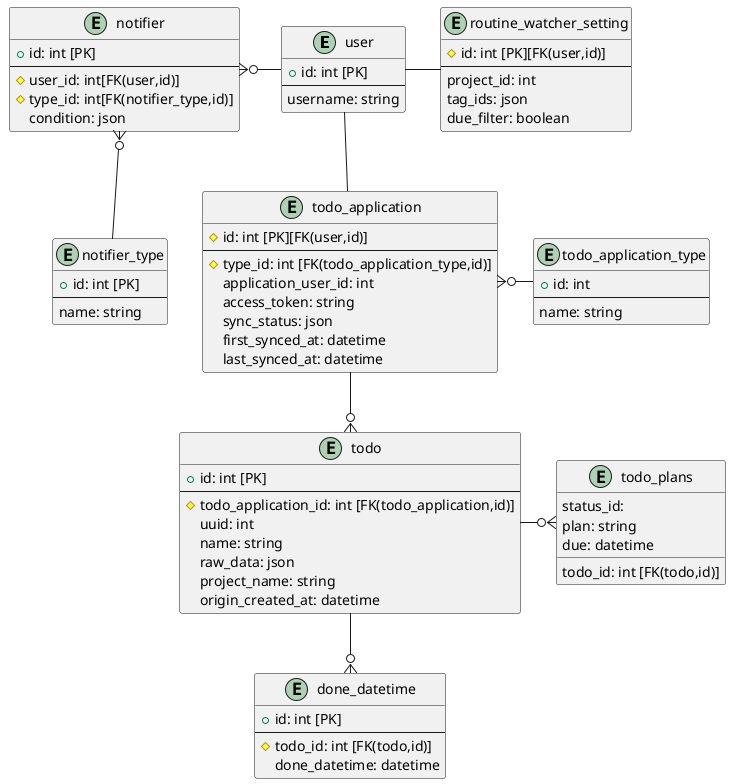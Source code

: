@startuml
'https://plantuml.com/class-diagram

hide empty members

entity user {
+id: int [PK]
--
username: string
}

entity todo_application {
# id: int [PK][FK(user,id)]
--
# type_id: int [FK(todo_application_type,id)]
application_user_id: int
access_token: string
sync_status: json
first_synced_at: datetime
last_synced_at: datetime
}

entity todo_application_type {
+ id: int
--
name: string
}

entity todo {
+id: int [PK]
--
#todo_application_id: int [FK(todo_application,id)]
uuid: int
name: string
raw_data: json
project_name: string
origin_created_at: datetime
}

entity todo_plans {
todo_id: int [FK(todo,id)]
status_id:
plan: string
due: datetime
}

entity done_datetime {
+id: int [PK]
--
#todo_id: int [FK(todo,id)]
done_datetime: datetime
}

entity routine_watcher_setting {
# id: int [PK][FK(user,id)]
--
project_id: int
tag_ids: json
due_filter: boolean
}

entity notifier {
+ id: int [PK]
--
# user_id: int[FK(user,id)]
# type_id: int[FK(notifier_type,id)]
condition: json
}

entity notifier_type {
+ id: int [PK]
--
name: string
}

user -- todo_application
user - routine_watcher_setting
user -left-o{ notifier
notifier }o-- notifier_type

todo_application }o- todo_application_type
todo_application --o{ todo
todo --o{ done_datetime
todo -o{ todo_plans

@enduml
